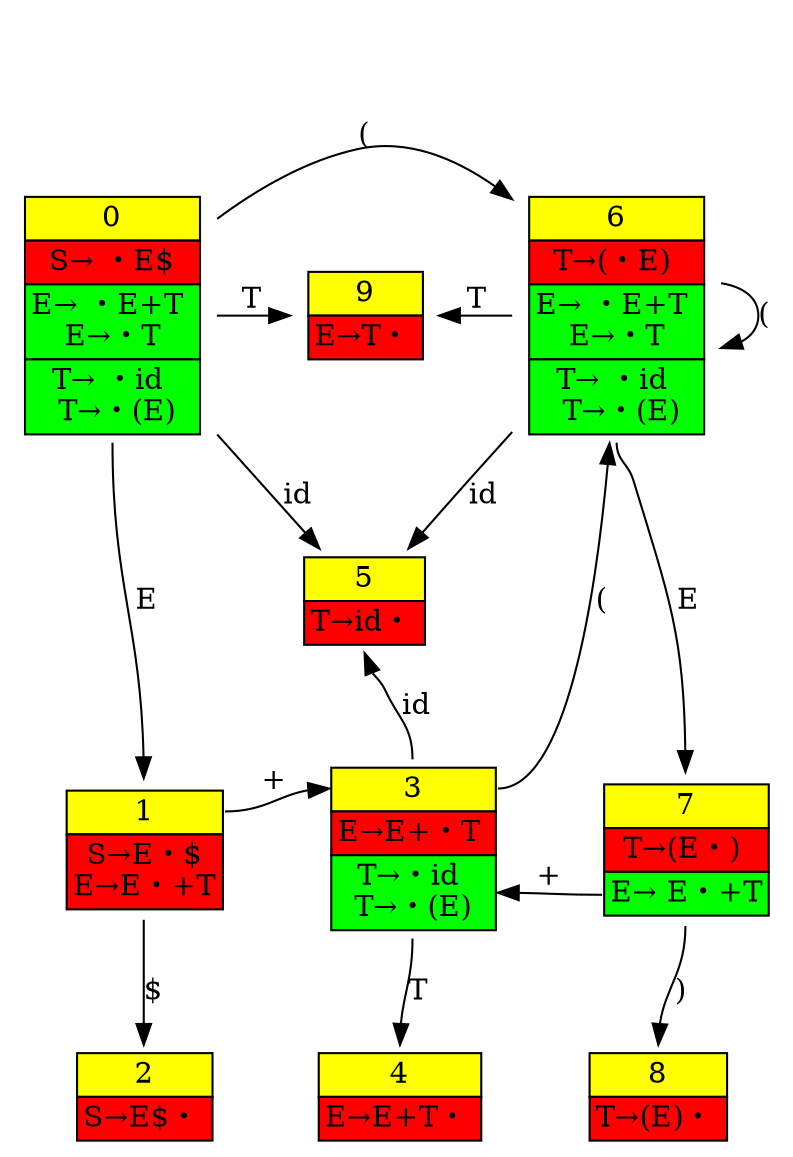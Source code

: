 digraph G {
    node [shape=plaintext]
//    newrank=true;

    subgraph part1 {
        {rank=same state0, state9, state6}
        subgraph nest1 {
            state0 [label=<
                    <TABLE BORDER="0" CELLBORDER="1" CELLSPACING="0">
                    <TR><TD PORT="title" bgcolor="yellow">0</TD></TR>
                    <TR><TD PORT="text1" bgcolor="red">S&rarr; ・E$</TD></TR>
                    <TR><TD PORT="text2" bgcolor="green">E&rarr; ・E+T <br/> E&rarr;・T </TD></TR>
                    <TR><TD PORT="text3" bgcolor="green">T&rarr; ・id <br/> T&rarr;・(E)</TD></TR>
                    </TABLE>>];
        }

        subgraph nest2 {
            state6 [label=<
                    <TABLE ALIGN="LEFT" BORDER="0" CELLBORDER="1" CELLSPACING="0">
                    <TR><TD PORT="title" bgcolor="yellow">6</TD></TR>
                    <TR><TD PORT="text1" bgcolor="red">T&rarr;(・E) </TD></TR>
                    <TR><TD PORT="text2" bgcolor="green">E&rarr; ・E+T <br/> E&rarr;・T </TD></TR>
                    <TR><TD PORT="text3" bgcolor="green">T&rarr; ・id <br/> T&rarr;・(E)</TD></TR>
                    </TABLE>>];
        }

        subgraph nest3 {
            state9 [label=<
                    <TABLE ALIGN="LEFT" BORDER="0" CELLBORDER="1" CELLSPACING="0">
                    <TR><TD PORT="title" bgcolor="yellow">9</TD></TR>
                    <TR><TD PORT="text" bgcolor="red">E&rarr;T・ </TD></TR>
                    </TABLE>>];

            state5 [label=<
                    <TABLE ALIGN="LEFT" BORDER="0" CELLBORDER="1" CELLSPACING="0">
                    <TR><TD PORT="title" bgcolor="yellow">5</TD></TR>
                    <TR><TD PORT="text" bgcolor="red">T&rarr;id・ </TD></TR>
                    </TABLE>>];
        }

//        {rank=same; nest1; nest2; nest3;}
//        nest1 -> nest2 -> nest3 [style=invis]
    }

    subgraph part2 {
        {rank=same state1, state3, state7}
        state1 [label=<
                <TABLE ALIGN="LEFT" BORDER="0" CELLBORDER="1" CELLSPACING="0">
                <TR><TD PORT="title" bgcolor="yellow">1</TD></TR>
                <TR><TD PORT="text" bgcolor="red">S&rarr;E・$<br/>E&rarr;E・+T</TD></TR>
                </TABLE>>];

        state7 [label=<
                <TABLE ALIGN="LEFT" BORDER="0" CELLBORDER="1" CELLSPACING="0">
                <TR><TD PORT="title" bgcolor="yellow">7</TD></TR>
                <TR><TD PORT="text1" bgcolor="red">T&rarr;(E・) </TD></TR>
                <TR><TD PORT="text2" bgcolor="green">E&rarr; E・+T</TD></TR>
                </TABLE>>];

        state3 [label=<
                <TABLE ALIGN="LEFT" BORDER="0" CELLBORDER="1" CELLSPACING="0">
                <TR><TD PORT="title" bgcolor="yellow">3</TD></TR>
                <TR><TD PORT="text1" bgcolor="red">E&rarr;E+・T </TD></TR>
                <TR><TD PORT="text2" bgcolor="green">T&rarr;・id <br/> T&rarr;・(E) </TD></TR>
                </TABLE>>];
    }

    subgraph part3 {
        {rank=same state2, state4, state8}

        state2 [label=<
                <TABLE ALIGN="LEFT" BORDER="0" CELLBORDER="1" CELLSPACING="0">
                <TR><TD PORT="title" bgcolor="yellow">2</TD></TR>
                <TR><TD PORT="text" bgcolor="red">S&rarr;E$・ </TD></TR>
                </TABLE>>];

        state8 [label=<
                <TABLE ALIGN="LEFT" BORDER="0" CELLBORDER="1" CELLSPACING="0">
                <TR><TD PORT="title" bgcolor="yellow">8</TD></TR>
                <TR><TD PORT="text" bgcolor="red">T&rarr;(E)・ </TD></TR>
                </TABLE>>];

        state4 [label=<
                <TABLE ALIGN="LEFT" BORDER="0" CELLBORDER="1" CELLSPACING="0">
                <TR><TD PORT="title" bgcolor="yellow">4</TD></TR>
                <TR><TD PORT="text" bgcolor="red">E&rarr;E+T・ </TD></TR>
                </TABLE>>];
    }

//    state0:s -> state1:n [label="E"]
//    state0:title:e -> state9:title:w [label="T"]
//    state0:text3:e -> state5:text:w [label="id"]
//    state0:text2:e -> state6:text2:w [label="("]

    state0:s -> state1:n [label="E"]
    state0 -> state9 [label="T"]
    state0 -> state5 [label="id"]
    state0 -> state6 [label="(", weight=100]

    state1:s -> state2:n [label="$"]
    state1:title:e -> state3:title:w [label="+"]

    state3:s -> state4:n [label="T"]
    state3:n -> state5:s [label="id"]
//    state3:title:e -> state6:s [label="("]
    state3:title:e -> state6 [label="("]

//    state6:text3:w -> state5:text:e [label="id"]
//    state6:s -> state7:n [label="E"]
//    state6:title:w -> state9:title:e [label="T"]
//    state6:title:n -> state6:e [label="("]

    state6:s -> state7:n [label="E"]
    state6 -> state9 [label="T"]
    state6 -> state5 [label="id"]
    state6 -> state6 [label="("]

    state7:text2:w -> state3:text2:e [label="+"]
    state7:s -> state8:n [label=")"]

    // ------------ Invisible edges to order vertically node groups
    state9:s -> state5:n [style=invis]
    state5:s -> state3:n [style=invis]
    state3:s -> state4:n [style=invis]

    state6:s -> state7:n [style=invis]
    state7:s -> state8:n [style=invis]
    // ---------------------------------------------------

    // below two lines make sure the order 1 3 7 | 2 4 8 is right
    state1 -> state3 -> state7 [style=invis]
    state2 -> state4 -> state8 [style=invis]

    state0:text1:e -> state9:text1:w [style=invis]
    state9:text1:e -> state6:text1:w [style=invis]
}
